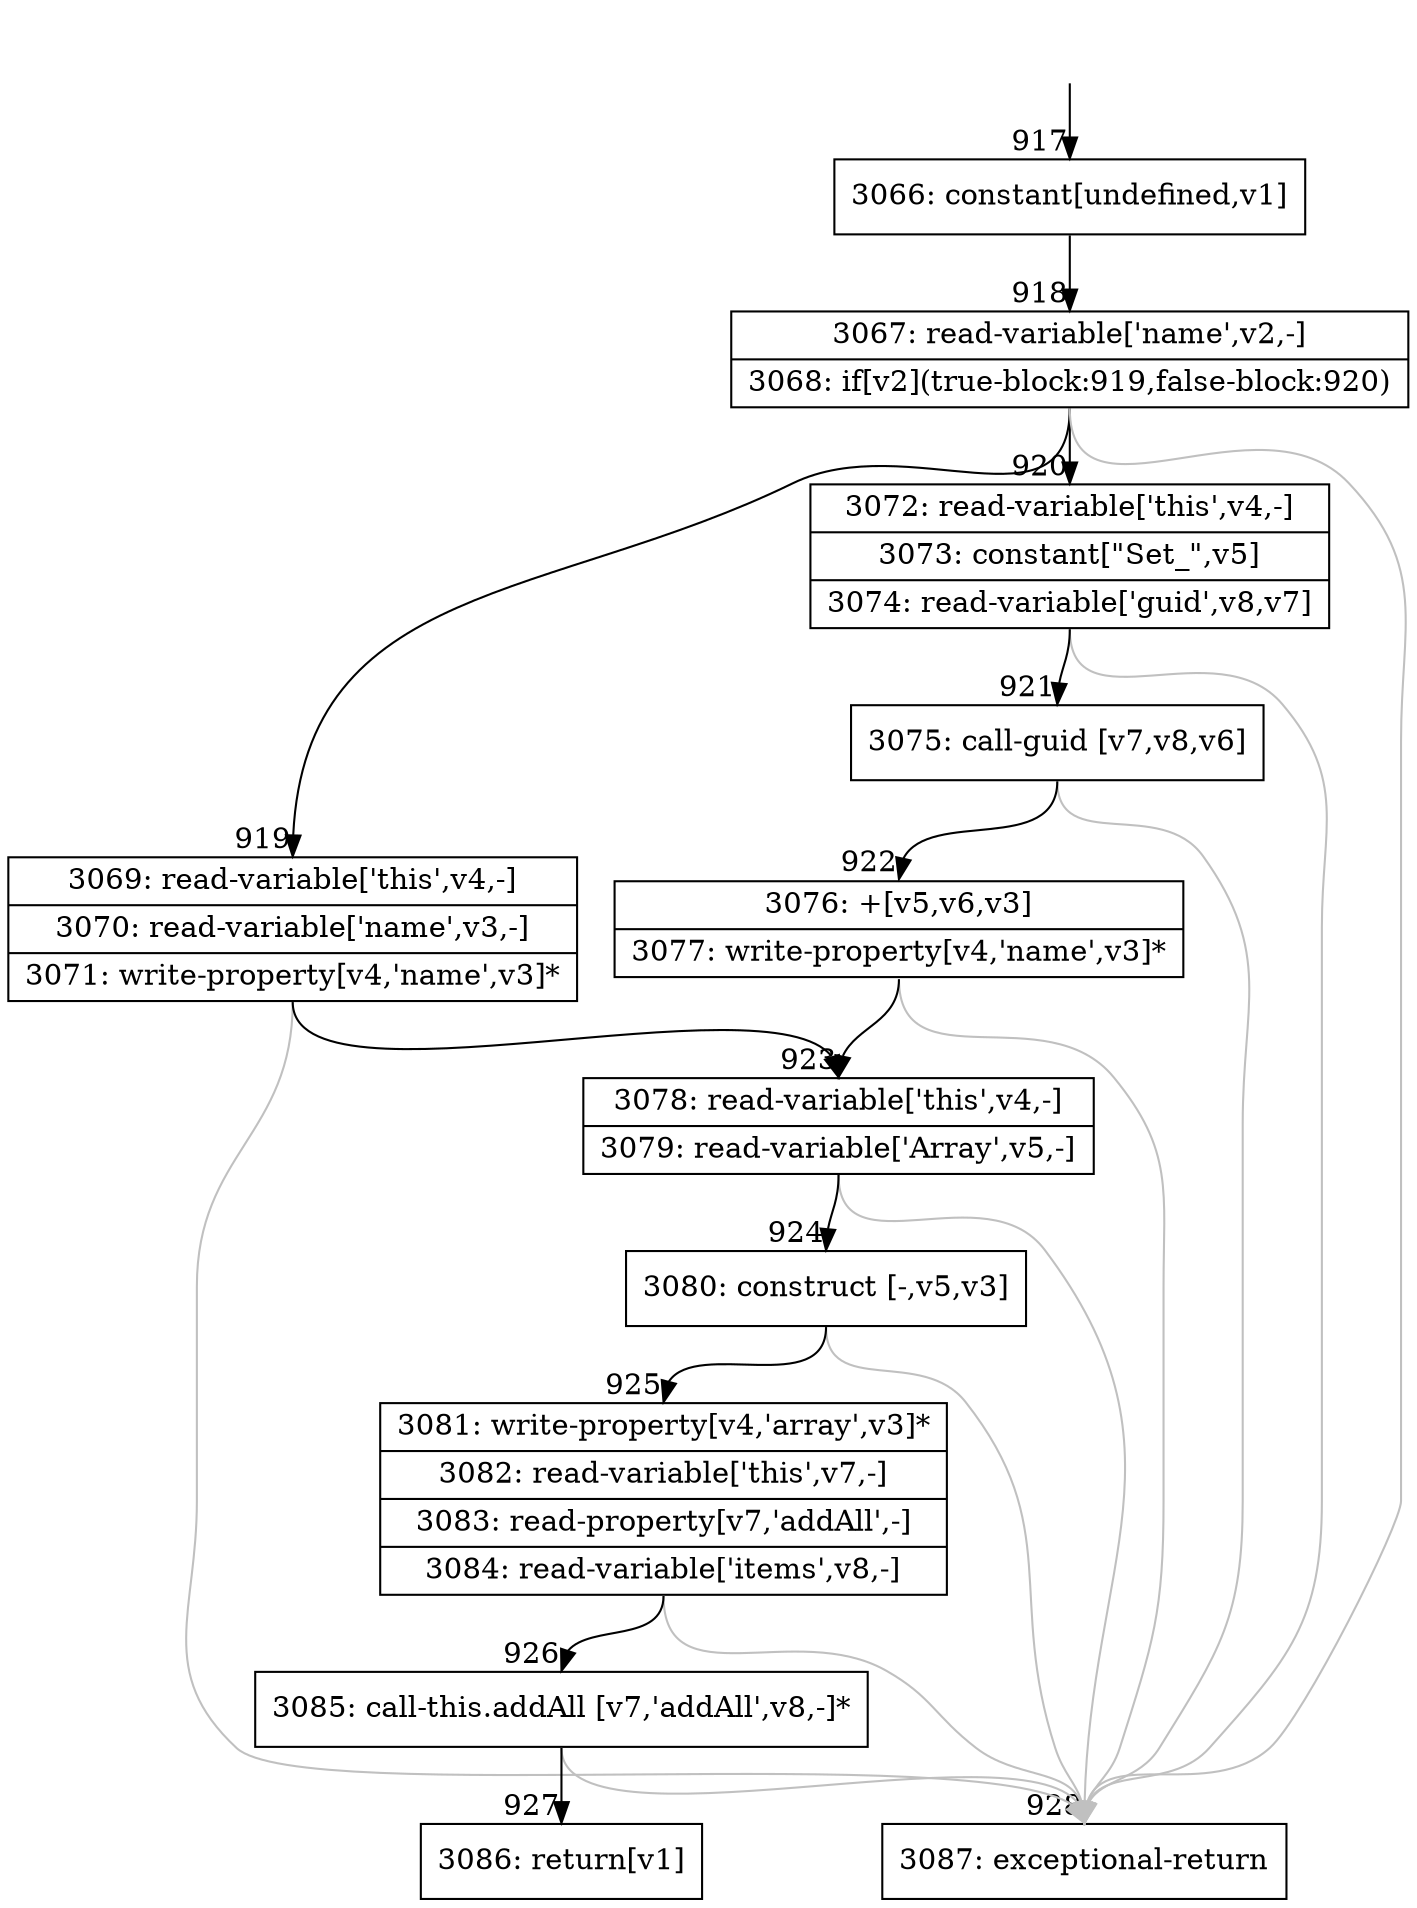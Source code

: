 digraph {
rankdir="TD"
BB_entry66[shape=none,label=""];
BB_entry66 -> BB917 [tailport=s, headport=n, headlabel="    917"]
BB917 [shape=record label="{3066: constant[undefined,v1]}" ] 
BB917 -> BB918 [tailport=s, headport=n, headlabel="      918"]
BB918 [shape=record label="{3067: read-variable['name',v2,-]|3068: if[v2](true-block:919,false-block:920)}" ] 
BB918 -> BB919 [tailport=s, headport=n, headlabel="      919"]
BB918 -> BB920 [tailport=s, headport=n, headlabel="      920"]
BB918 -> BB928 [tailport=s, headport=n, color=gray, headlabel="      928"]
BB919 [shape=record label="{3069: read-variable['this',v4,-]|3070: read-variable['name',v3,-]|3071: write-property[v4,'name',v3]*}" ] 
BB919 -> BB923 [tailport=s, headport=n, headlabel="      923"]
BB919 -> BB928 [tailport=s, headport=n, color=gray]
BB920 [shape=record label="{3072: read-variable['this',v4,-]|3073: constant[\"Set_\",v5]|3074: read-variable['guid',v8,v7]}" ] 
BB920 -> BB921 [tailport=s, headport=n, headlabel="      921"]
BB920 -> BB928 [tailport=s, headport=n, color=gray]
BB921 [shape=record label="{3075: call-guid [v7,v8,v6]}" ] 
BB921 -> BB922 [tailport=s, headport=n, headlabel="      922"]
BB921 -> BB928 [tailport=s, headport=n, color=gray]
BB922 [shape=record label="{3076: +[v5,v6,v3]|3077: write-property[v4,'name',v3]*}" ] 
BB922 -> BB923 [tailport=s, headport=n]
BB922 -> BB928 [tailport=s, headport=n, color=gray]
BB923 [shape=record label="{3078: read-variable['this',v4,-]|3079: read-variable['Array',v5,-]}" ] 
BB923 -> BB924 [tailport=s, headport=n, headlabel="      924"]
BB923 -> BB928 [tailport=s, headport=n, color=gray]
BB924 [shape=record label="{3080: construct [-,v5,v3]}" ] 
BB924 -> BB925 [tailport=s, headport=n, headlabel="      925"]
BB924 -> BB928 [tailport=s, headport=n, color=gray]
BB925 [shape=record label="{3081: write-property[v4,'array',v3]*|3082: read-variable['this',v7,-]|3083: read-property[v7,'addAll',-]|3084: read-variable['items',v8,-]}" ] 
BB925 -> BB926 [tailport=s, headport=n, headlabel="      926"]
BB925 -> BB928 [tailport=s, headport=n, color=gray]
BB926 [shape=record label="{3085: call-this.addAll [v7,'addAll',v8,-]*}" ] 
BB926 -> BB927 [tailport=s, headport=n, headlabel="      927"]
BB926 -> BB928 [tailport=s, headport=n, color=gray]
BB927 [shape=record label="{3086: return[v1]}" ] 
BB928 [shape=record label="{3087: exceptional-return}" ] 
//#$~ 801
}
